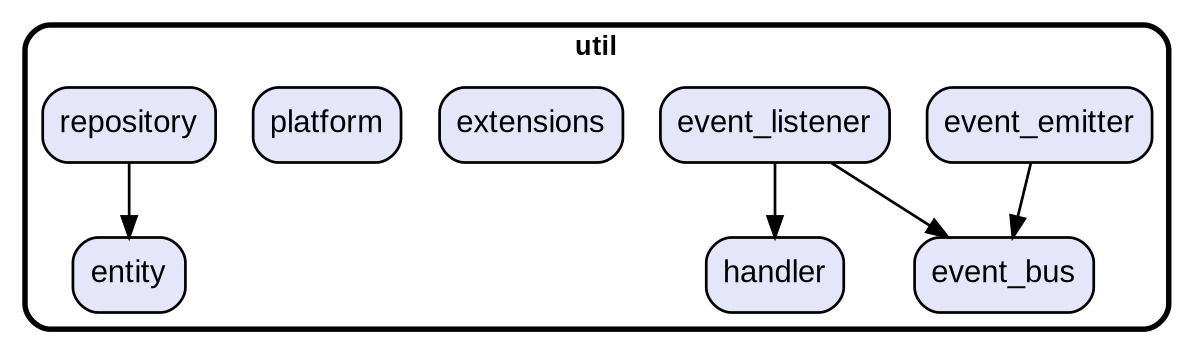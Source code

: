 digraph "" {
  graph [style=rounded fontname="Arial Black" fontsize=13 penwidth=2.6];
  node [shape=rect style="filled,rounded" fontname=Arial fontsize=15 fillcolor=Lavender penwidth=1.3];
  edge [penwidth=1.3];
  "/entity.dart" [label="entity"];
  "/event_bus.dart" [label="event_bus"];
  "/event_emitter.dart" [label="event_emitter"];
  "/event_listener.dart" [label="event_listener"];
  "/extensions.dart" [label="extensions"];
  "/handler.dart" [label="handler"];
  "/platform.dart" [label="platform"];
  "/repository.dart" [label="repository"];
  subgraph "cluster~" {
    label="util";
    "/entity.dart";
    "/event_bus.dart";
    "/event_emitter.dart";
    "/event_listener.dart";
    "/extensions.dart";
    "/handler.dart";
    "/platform.dart";
    "/repository.dart";
  }
  "/event_emitter.dart" -> "/event_bus.dart";
  "/event_listener.dart" -> "/event_bus.dart";
  "/event_listener.dart" -> "/handler.dart";
  "/repository.dart" -> "/entity.dart";
}
